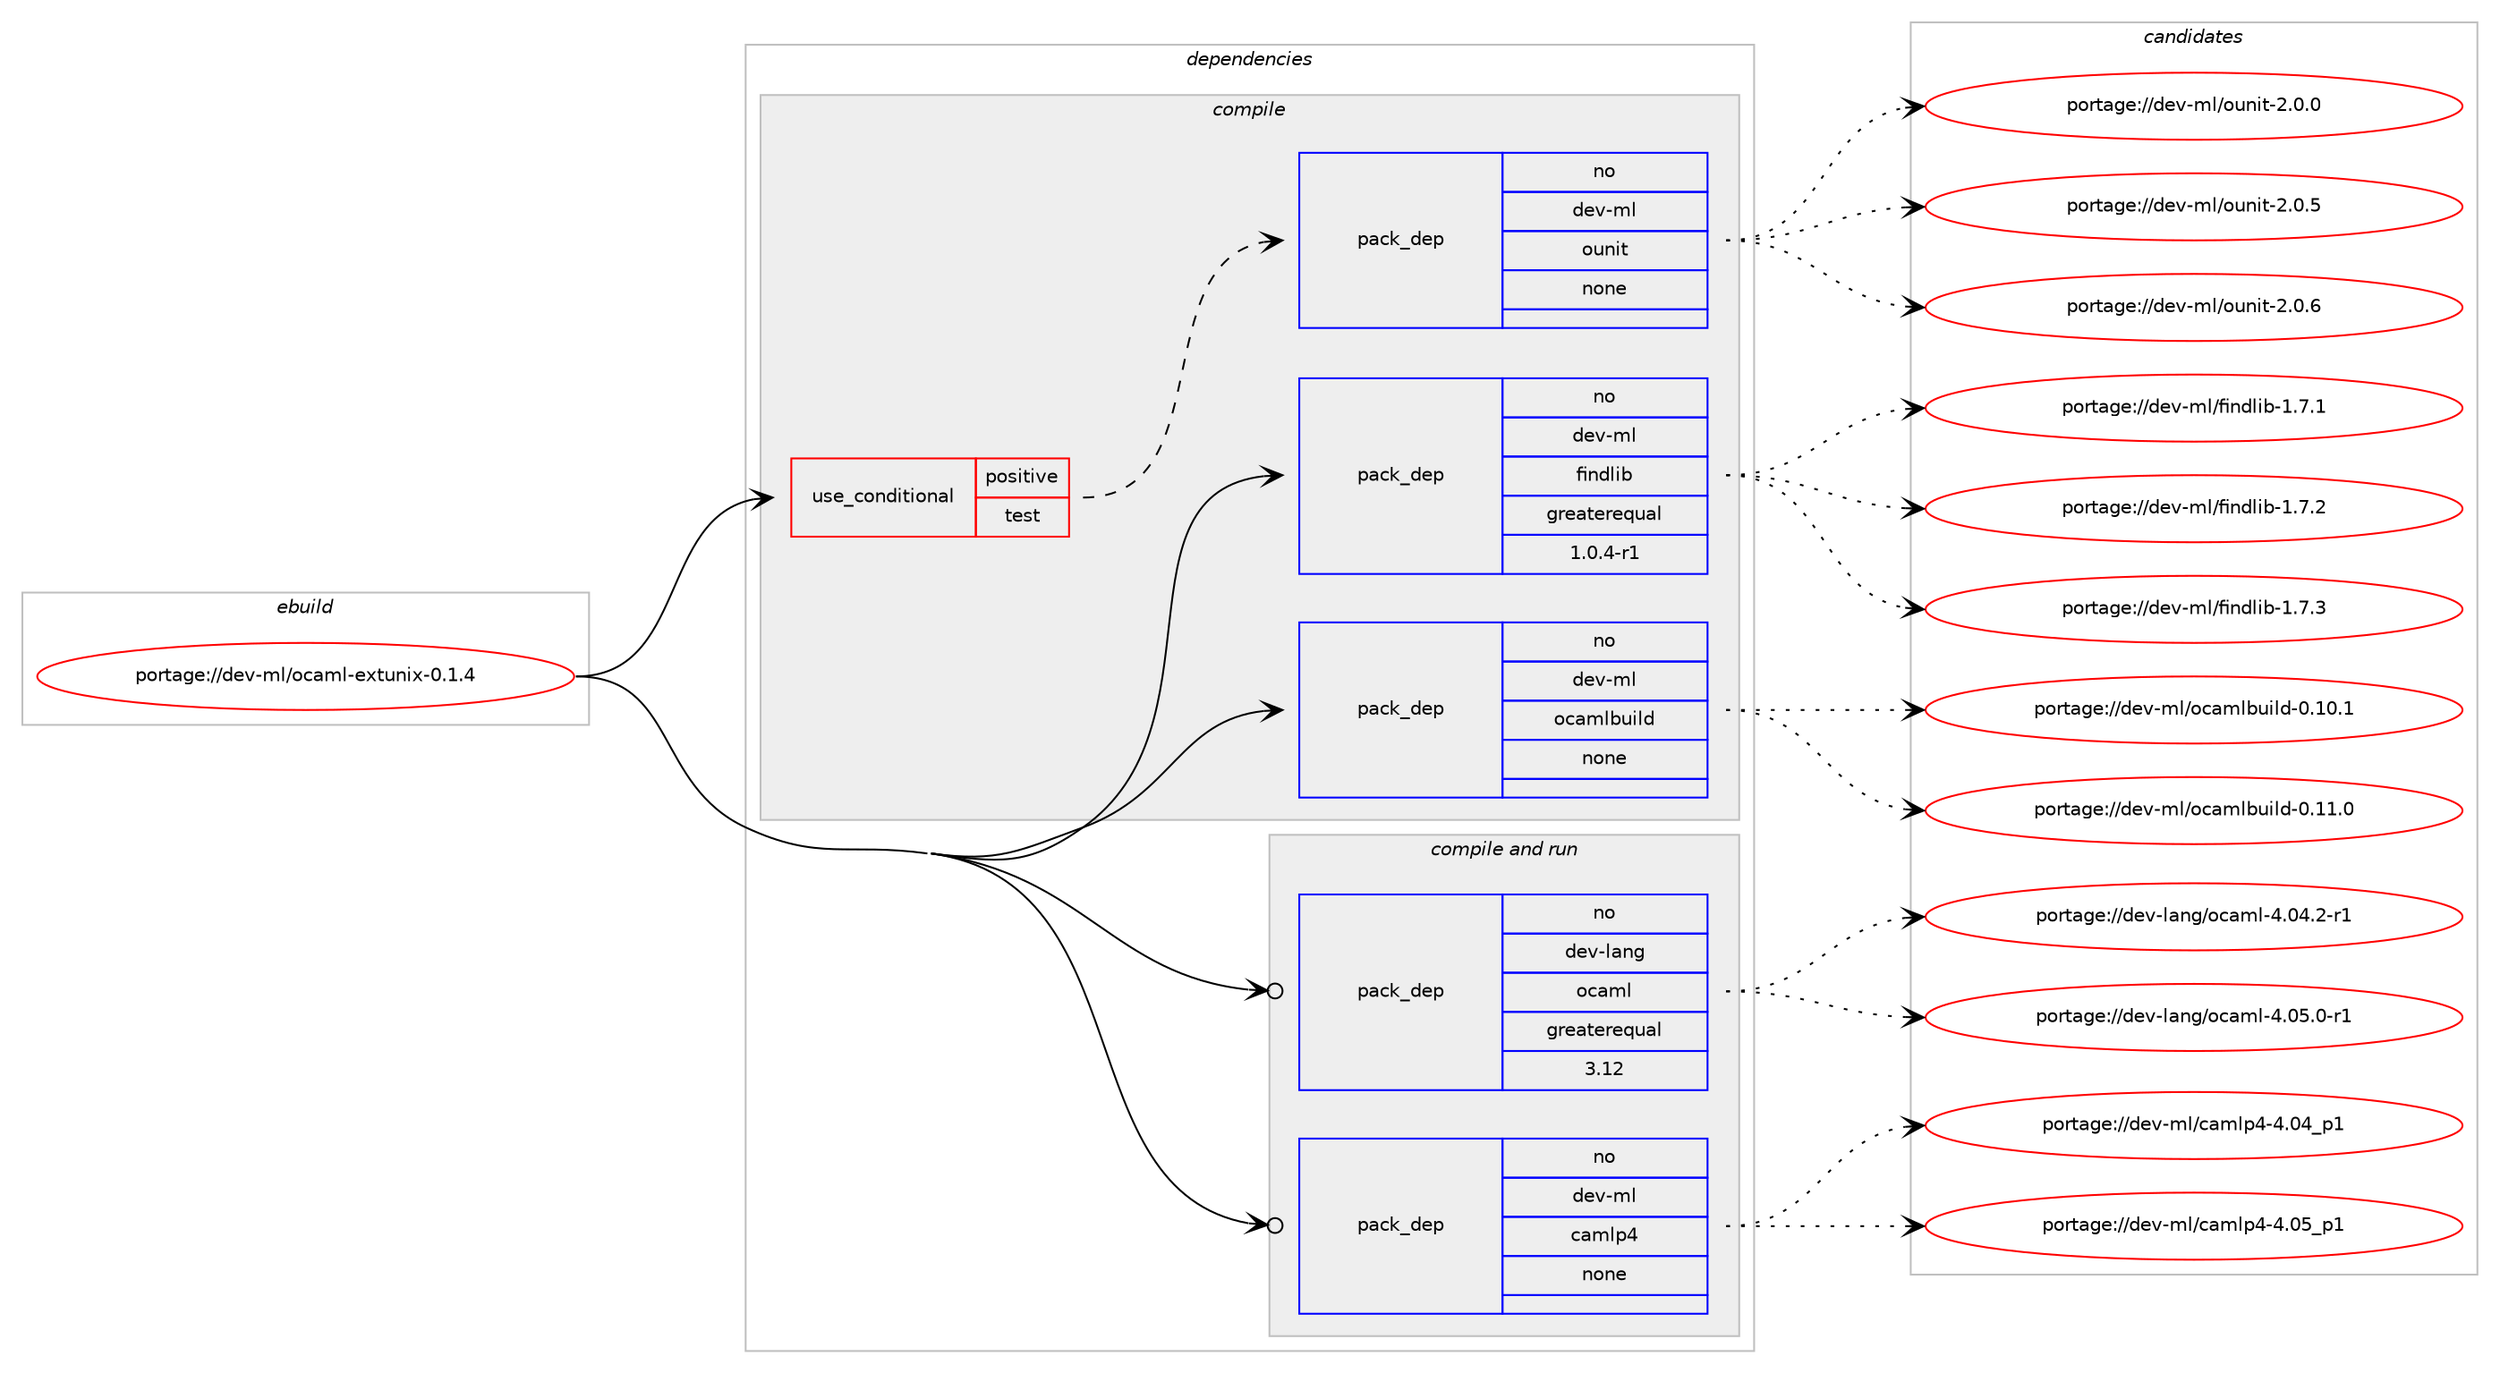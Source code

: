 digraph prolog {

# *************
# Graph options
# *************

newrank=true;
concentrate=true;
compound=true;
graph [rankdir=LR,fontname=Helvetica,fontsize=10,ranksep=1.5];#, ranksep=2.5, nodesep=0.2];
edge  [arrowhead=vee];
node  [fontname=Helvetica,fontsize=10];

# **********
# The ebuild
# **********

subgraph cluster_leftcol {
color=gray;
rank=same;
label=<<i>ebuild</i>>;
id [label="portage://dev-ml/ocaml-extunix-0.1.4", color=red, width=4, href="../dev-ml/ocaml-extunix-0.1.4.svg"];
}

# ****************
# The dependencies
# ****************

subgraph cluster_midcol {
color=gray;
label=<<i>dependencies</i>>;
subgraph cluster_compile {
fillcolor="#eeeeee";
style=filled;
label=<<i>compile</i>>;
subgraph cond22444 {
dependency107040 [label=<<TABLE BORDER="0" CELLBORDER="1" CELLSPACING="0" CELLPADDING="4"><TR><TD ROWSPAN="3" CELLPADDING="10">use_conditional</TD></TR><TR><TD>positive</TD></TR><TR><TD>test</TD></TR></TABLE>>, shape=none, color=red];
subgraph pack81431 {
dependency107041 [label=<<TABLE BORDER="0" CELLBORDER="1" CELLSPACING="0" CELLPADDING="4" WIDTH="220"><TR><TD ROWSPAN="6" CELLPADDING="30">pack_dep</TD></TR><TR><TD WIDTH="110">no</TD></TR><TR><TD>dev-ml</TD></TR><TR><TD>ounit</TD></TR><TR><TD>none</TD></TR><TR><TD></TD></TR></TABLE>>, shape=none, color=blue];
}
dependency107040:e -> dependency107041:w [weight=20,style="dashed",arrowhead="vee"];
}
id:e -> dependency107040:w [weight=20,style="solid",arrowhead="vee"];
subgraph pack81432 {
dependency107042 [label=<<TABLE BORDER="0" CELLBORDER="1" CELLSPACING="0" CELLPADDING="4" WIDTH="220"><TR><TD ROWSPAN="6" CELLPADDING="30">pack_dep</TD></TR><TR><TD WIDTH="110">no</TD></TR><TR><TD>dev-ml</TD></TR><TR><TD>findlib</TD></TR><TR><TD>greaterequal</TD></TR><TR><TD>1.0.4-r1</TD></TR></TABLE>>, shape=none, color=blue];
}
id:e -> dependency107042:w [weight=20,style="solid",arrowhead="vee"];
subgraph pack81433 {
dependency107043 [label=<<TABLE BORDER="0" CELLBORDER="1" CELLSPACING="0" CELLPADDING="4" WIDTH="220"><TR><TD ROWSPAN="6" CELLPADDING="30">pack_dep</TD></TR><TR><TD WIDTH="110">no</TD></TR><TR><TD>dev-ml</TD></TR><TR><TD>ocamlbuild</TD></TR><TR><TD>none</TD></TR><TR><TD></TD></TR></TABLE>>, shape=none, color=blue];
}
id:e -> dependency107043:w [weight=20,style="solid",arrowhead="vee"];
}
subgraph cluster_compileandrun {
fillcolor="#eeeeee";
style=filled;
label=<<i>compile and run</i>>;
subgraph pack81434 {
dependency107044 [label=<<TABLE BORDER="0" CELLBORDER="1" CELLSPACING="0" CELLPADDING="4" WIDTH="220"><TR><TD ROWSPAN="6" CELLPADDING="30">pack_dep</TD></TR><TR><TD WIDTH="110">no</TD></TR><TR><TD>dev-lang</TD></TR><TR><TD>ocaml</TD></TR><TR><TD>greaterequal</TD></TR><TR><TD>3.12</TD></TR></TABLE>>, shape=none, color=blue];
}
id:e -> dependency107044:w [weight=20,style="solid",arrowhead="odotvee"];
subgraph pack81435 {
dependency107045 [label=<<TABLE BORDER="0" CELLBORDER="1" CELLSPACING="0" CELLPADDING="4" WIDTH="220"><TR><TD ROWSPAN="6" CELLPADDING="30">pack_dep</TD></TR><TR><TD WIDTH="110">no</TD></TR><TR><TD>dev-ml</TD></TR><TR><TD>camlp4</TD></TR><TR><TD>none</TD></TR><TR><TD></TD></TR></TABLE>>, shape=none, color=blue];
}
id:e -> dependency107045:w [weight=20,style="solid",arrowhead="odotvee"];
}
subgraph cluster_run {
fillcolor="#eeeeee";
style=filled;
label=<<i>run</i>>;
}
}

# **************
# The candidates
# **************

subgraph cluster_choices {
rank=same;
color=gray;
label=<<i>candidates</i>>;

subgraph choice81431 {
color=black;
nodesep=1;
choiceportage1001011184510910847111117110105116455046484648 [label="portage://dev-ml/ounit-2.0.0", color=red, width=4,href="../dev-ml/ounit-2.0.0.svg"];
choiceportage1001011184510910847111117110105116455046484653 [label="portage://dev-ml/ounit-2.0.5", color=red, width=4,href="../dev-ml/ounit-2.0.5.svg"];
choiceportage1001011184510910847111117110105116455046484654 [label="portage://dev-ml/ounit-2.0.6", color=red, width=4,href="../dev-ml/ounit-2.0.6.svg"];
dependency107041:e -> choiceportage1001011184510910847111117110105116455046484648:w [style=dotted,weight="100"];
dependency107041:e -> choiceportage1001011184510910847111117110105116455046484653:w [style=dotted,weight="100"];
dependency107041:e -> choiceportage1001011184510910847111117110105116455046484654:w [style=dotted,weight="100"];
}
subgraph choice81432 {
color=black;
nodesep=1;
choiceportage100101118451091084710210511010010810598454946554649 [label="portage://dev-ml/findlib-1.7.1", color=red, width=4,href="../dev-ml/findlib-1.7.1.svg"];
choiceportage100101118451091084710210511010010810598454946554650 [label="portage://dev-ml/findlib-1.7.2", color=red, width=4,href="../dev-ml/findlib-1.7.2.svg"];
choiceportage100101118451091084710210511010010810598454946554651 [label="portage://dev-ml/findlib-1.7.3", color=red, width=4,href="../dev-ml/findlib-1.7.3.svg"];
dependency107042:e -> choiceportage100101118451091084710210511010010810598454946554649:w [style=dotted,weight="100"];
dependency107042:e -> choiceportage100101118451091084710210511010010810598454946554650:w [style=dotted,weight="100"];
dependency107042:e -> choiceportage100101118451091084710210511010010810598454946554651:w [style=dotted,weight="100"];
}
subgraph choice81433 {
color=black;
nodesep=1;
choiceportage100101118451091084711199971091089811710510810045484649484649 [label="portage://dev-ml/ocamlbuild-0.10.1", color=red, width=4,href="../dev-ml/ocamlbuild-0.10.1.svg"];
choiceportage100101118451091084711199971091089811710510810045484649494648 [label="portage://dev-ml/ocamlbuild-0.11.0", color=red, width=4,href="../dev-ml/ocamlbuild-0.11.0.svg"];
dependency107043:e -> choiceportage100101118451091084711199971091089811710510810045484649484649:w [style=dotted,weight="100"];
dependency107043:e -> choiceportage100101118451091084711199971091089811710510810045484649494648:w [style=dotted,weight="100"];
}
subgraph choice81434 {
color=black;
nodesep=1;
choiceportage1001011184510897110103471119997109108455246485246504511449 [label="portage://dev-lang/ocaml-4.04.2-r1", color=red, width=4,href="../dev-lang/ocaml-4.04.2-r1.svg"];
choiceportage1001011184510897110103471119997109108455246485346484511449 [label="portage://dev-lang/ocaml-4.05.0-r1", color=red, width=4,href="../dev-lang/ocaml-4.05.0-r1.svg"];
dependency107044:e -> choiceportage1001011184510897110103471119997109108455246485246504511449:w [style=dotted,weight="100"];
dependency107044:e -> choiceportage1001011184510897110103471119997109108455246485346484511449:w [style=dotted,weight="100"];
}
subgraph choice81435 {
color=black;
nodesep=1;
choiceportage100101118451091084799971091081125245524648529511249 [label="portage://dev-ml/camlp4-4.04_p1", color=red, width=4,href="../dev-ml/camlp4-4.04_p1.svg"];
choiceportage100101118451091084799971091081125245524648539511249 [label="portage://dev-ml/camlp4-4.05_p1", color=red, width=4,href="../dev-ml/camlp4-4.05_p1.svg"];
dependency107045:e -> choiceportage100101118451091084799971091081125245524648529511249:w [style=dotted,weight="100"];
dependency107045:e -> choiceportage100101118451091084799971091081125245524648539511249:w [style=dotted,weight="100"];
}
}

}
